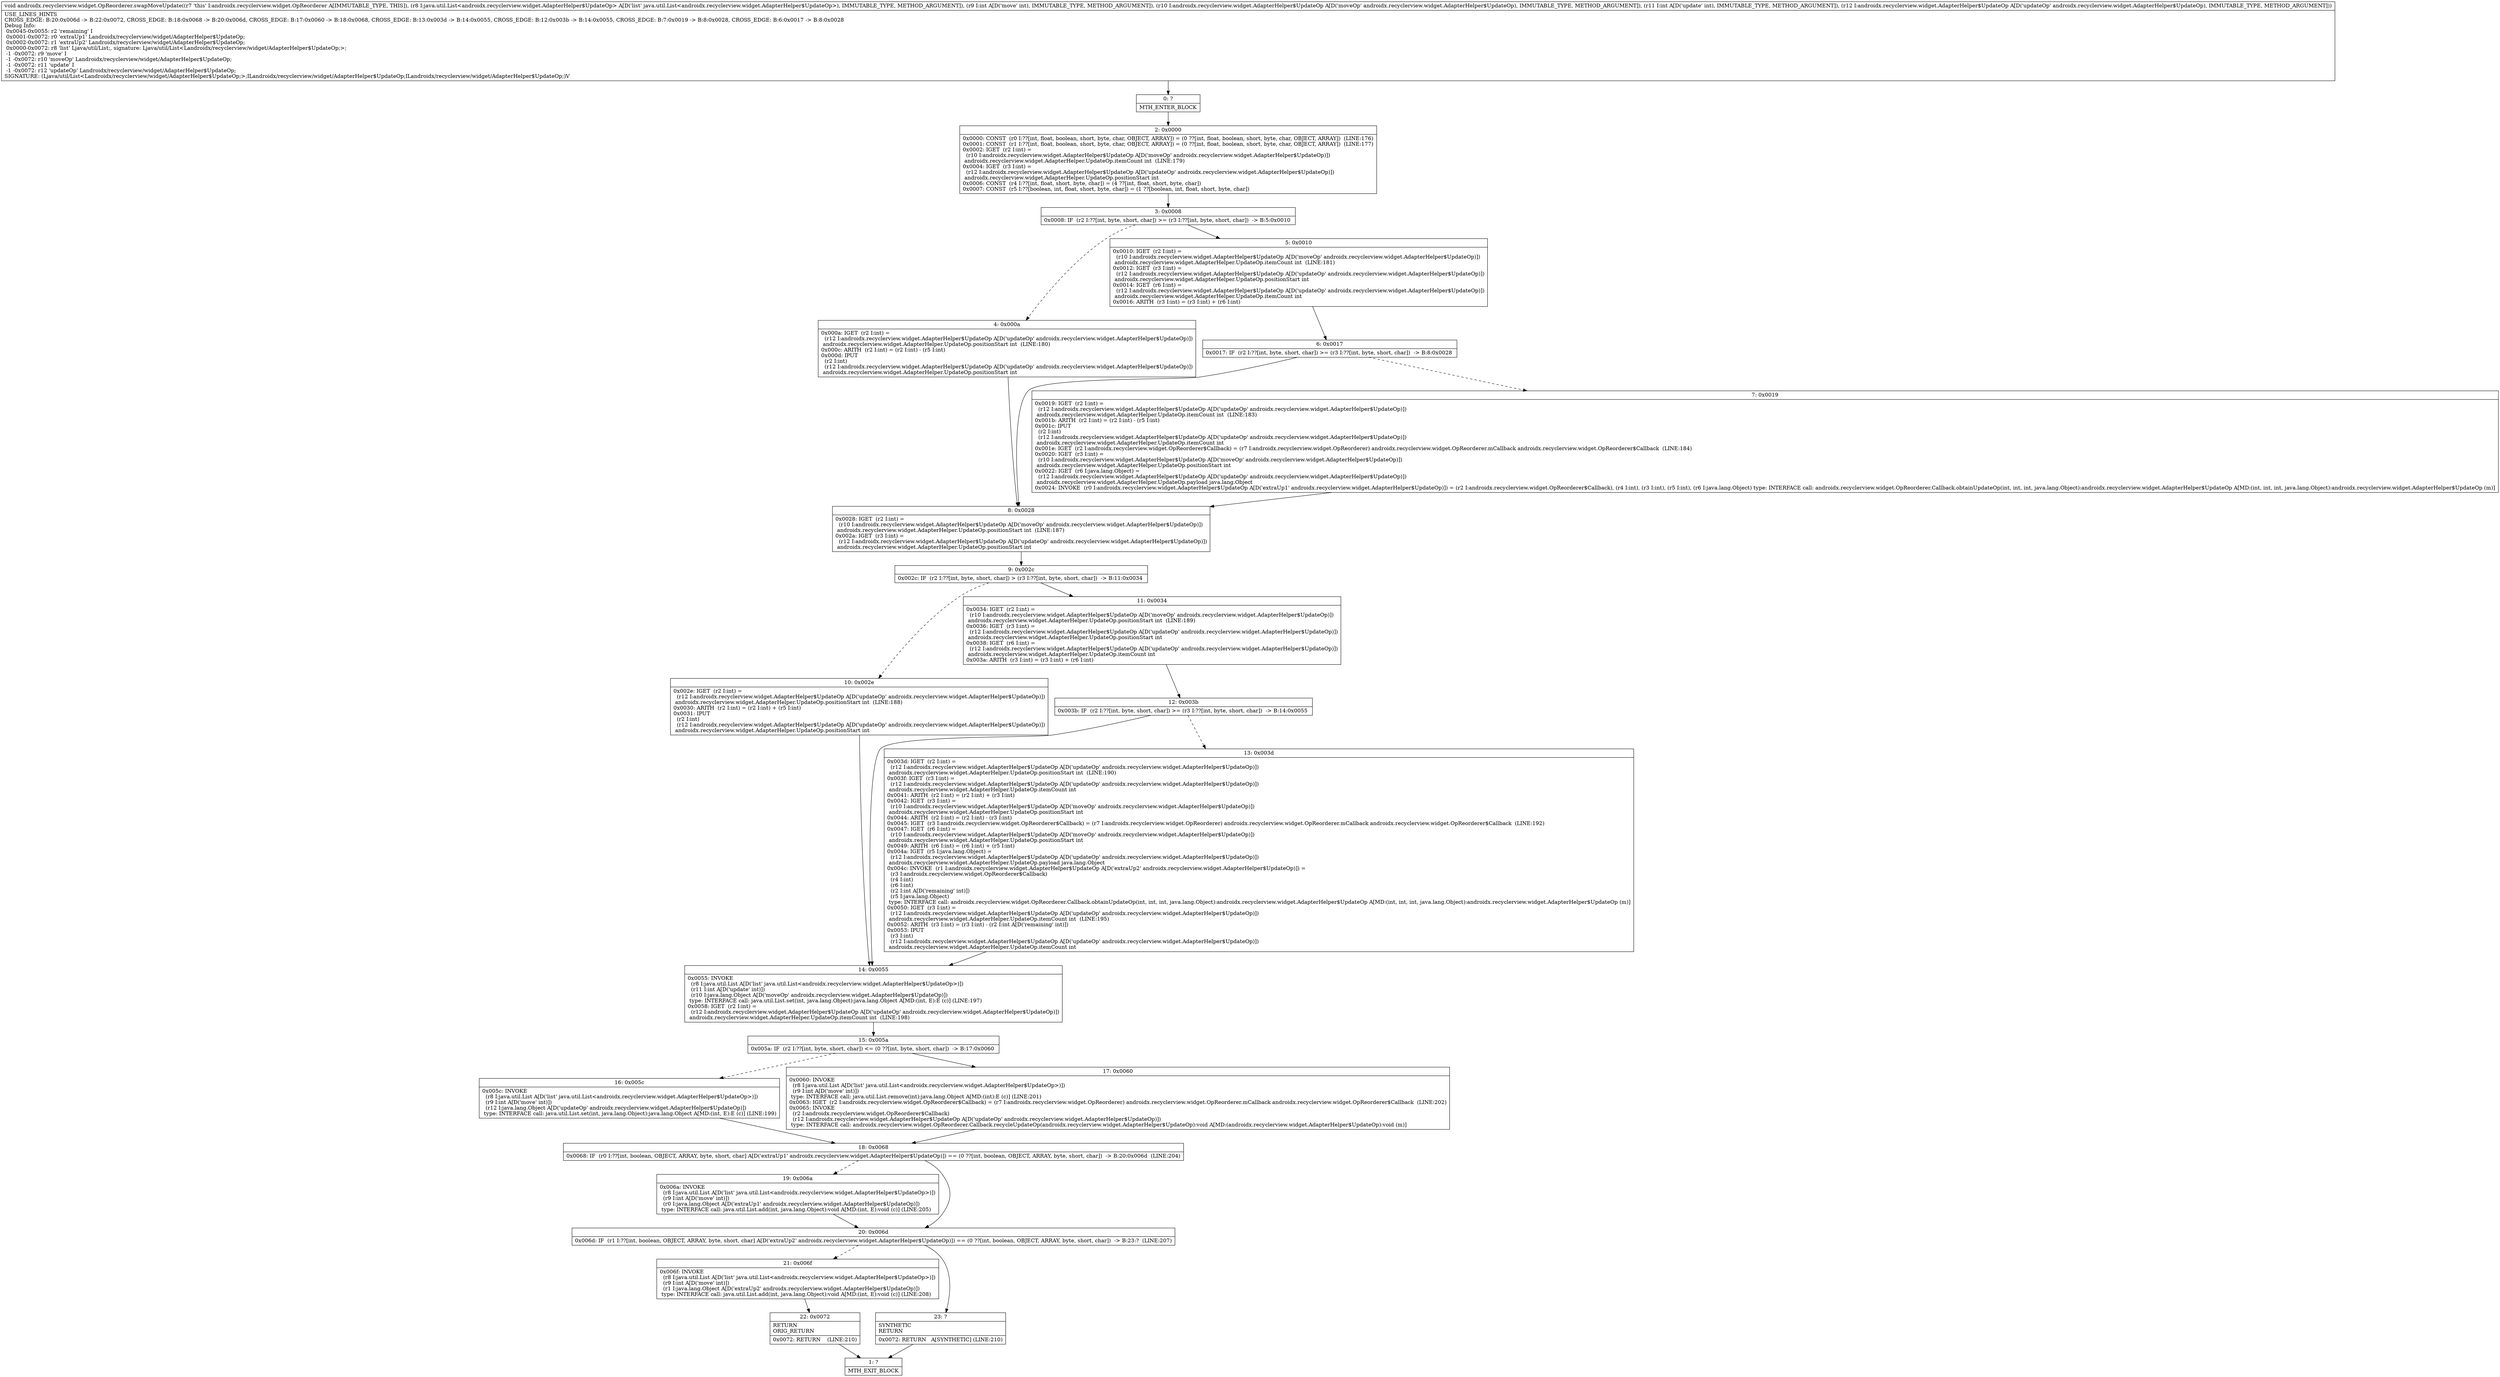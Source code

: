 digraph "CFG forandroidx.recyclerview.widget.OpReorderer.swapMoveUpdate(Ljava\/util\/List;ILandroidx\/recyclerview\/widget\/AdapterHelper$UpdateOp;ILandroidx\/recyclerview\/widget\/AdapterHelper$UpdateOp;)V" {
Node_0 [shape=record,label="{0\:\ ?|MTH_ENTER_BLOCK\l}"];
Node_2 [shape=record,label="{2\:\ 0x0000|0x0000: CONST  (r0 I:??[int, float, boolean, short, byte, char, OBJECT, ARRAY]) = (0 ??[int, float, boolean, short, byte, char, OBJECT, ARRAY])  (LINE:176)\l0x0001: CONST  (r1 I:??[int, float, boolean, short, byte, char, OBJECT, ARRAY]) = (0 ??[int, float, boolean, short, byte, char, OBJECT, ARRAY])  (LINE:177)\l0x0002: IGET  (r2 I:int) = \l  (r10 I:androidx.recyclerview.widget.AdapterHelper$UpdateOp A[D('moveOp' androidx.recyclerview.widget.AdapterHelper$UpdateOp)])\l androidx.recyclerview.widget.AdapterHelper.UpdateOp.itemCount int  (LINE:179)\l0x0004: IGET  (r3 I:int) = \l  (r12 I:androidx.recyclerview.widget.AdapterHelper$UpdateOp A[D('updateOp' androidx.recyclerview.widget.AdapterHelper$UpdateOp)])\l androidx.recyclerview.widget.AdapterHelper.UpdateOp.positionStart int \l0x0006: CONST  (r4 I:??[int, float, short, byte, char]) = (4 ??[int, float, short, byte, char]) \l0x0007: CONST  (r5 I:??[boolean, int, float, short, byte, char]) = (1 ??[boolean, int, float, short, byte, char]) \l}"];
Node_3 [shape=record,label="{3\:\ 0x0008|0x0008: IF  (r2 I:??[int, byte, short, char]) \>= (r3 I:??[int, byte, short, char])  \-\> B:5:0x0010 \l}"];
Node_4 [shape=record,label="{4\:\ 0x000a|0x000a: IGET  (r2 I:int) = \l  (r12 I:androidx.recyclerview.widget.AdapterHelper$UpdateOp A[D('updateOp' androidx.recyclerview.widget.AdapterHelper$UpdateOp)])\l androidx.recyclerview.widget.AdapterHelper.UpdateOp.positionStart int  (LINE:180)\l0x000c: ARITH  (r2 I:int) = (r2 I:int) \- (r5 I:int) \l0x000d: IPUT  \l  (r2 I:int)\l  (r12 I:androidx.recyclerview.widget.AdapterHelper$UpdateOp A[D('updateOp' androidx.recyclerview.widget.AdapterHelper$UpdateOp)])\l androidx.recyclerview.widget.AdapterHelper.UpdateOp.positionStart int \l}"];
Node_8 [shape=record,label="{8\:\ 0x0028|0x0028: IGET  (r2 I:int) = \l  (r10 I:androidx.recyclerview.widget.AdapterHelper$UpdateOp A[D('moveOp' androidx.recyclerview.widget.AdapterHelper$UpdateOp)])\l androidx.recyclerview.widget.AdapterHelper.UpdateOp.positionStart int  (LINE:187)\l0x002a: IGET  (r3 I:int) = \l  (r12 I:androidx.recyclerview.widget.AdapterHelper$UpdateOp A[D('updateOp' androidx.recyclerview.widget.AdapterHelper$UpdateOp)])\l androidx.recyclerview.widget.AdapterHelper.UpdateOp.positionStart int \l}"];
Node_9 [shape=record,label="{9\:\ 0x002c|0x002c: IF  (r2 I:??[int, byte, short, char]) \> (r3 I:??[int, byte, short, char])  \-\> B:11:0x0034 \l}"];
Node_10 [shape=record,label="{10\:\ 0x002e|0x002e: IGET  (r2 I:int) = \l  (r12 I:androidx.recyclerview.widget.AdapterHelper$UpdateOp A[D('updateOp' androidx.recyclerview.widget.AdapterHelper$UpdateOp)])\l androidx.recyclerview.widget.AdapterHelper.UpdateOp.positionStart int  (LINE:188)\l0x0030: ARITH  (r2 I:int) = (r2 I:int) + (r5 I:int) \l0x0031: IPUT  \l  (r2 I:int)\l  (r12 I:androidx.recyclerview.widget.AdapterHelper$UpdateOp A[D('updateOp' androidx.recyclerview.widget.AdapterHelper$UpdateOp)])\l androidx.recyclerview.widget.AdapterHelper.UpdateOp.positionStart int \l}"];
Node_14 [shape=record,label="{14\:\ 0x0055|0x0055: INVOKE  \l  (r8 I:java.util.List A[D('list' java.util.List\<androidx.recyclerview.widget.AdapterHelper$UpdateOp\>)])\l  (r11 I:int A[D('update' int)])\l  (r10 I:java.lang.Object A[D('moveOp' androidx.recyclerview.widget.AdapterHelper$UpdateOp)])\l type: INTERFACE call: java.util.List.set(int, java.lang.Object):java.lang.Object A[MD:(int, E):E (c)] (LINE:197)\l0x0058: IGET  (r2 I:int) = \l  (r12 I:androidx.recyclerview.widget.AdapterHelper$UpdateOp A[D('updateOp' androidx.recyclerview.widget.AdapterHelper$UpdateOp)])\l androidx.recyclerview.widget.AdapterHelper.UpdateOp.itemCount int  (LINE:198)\l}"];
Node_15 [shape=record,label="{15\:\ 0x005a|0x005a: IF  (r2 I:??[int, byte, short, char]) \<= (0 ??[int, byte, short, char])  \-\> B:17:0x0060 \l}"];
Node_16 [shape=record,label="{16\:\ 0x005c|0x005c: INVOKE  \l  (r8 I:java.util.List A[D('list' java.util.List\<androidx.recyclerview.widget.AdapterHelper$UpdateOp\>)])\l  (r9 I:int A[D('move' int)])\l  (r12 I:java.lang.Object A[D('updateOp' androidx.recyclerview.widget.AdapterHelper$UpdateOp)])\l type: INTERFACE call: java.util.List.set(int, java.lang.Object):java.lang.Object A[MD:(int, E):E (c)] (LINE:199)\l}"];
Node_18 [shape=record,label="{18\:\ 0x0068|0x0068: IF  (r0 I:??[int, boolean, OBJECT, ARRAY, byte, short, char] A[D('extraUp1' androidx.recyclerview.widget.AdapterHelper$UpdateOp)]) == (0 ??[int, boolean, OBJECT, ARRAY, byte, short, char])  \-\> B:20:0x006d  (LINE:204)\l}"];
Node_19 [shape=record,label="{19\:\ 0x006a|0x006a: INVOKE  \l  (r8 I:java.util.List A[D('list' java.util.List\<androidx.recyclerview.widget.AdapterHelper$UpdateOp\>)])\l  (r9 I:int A[D('move' int)])\l  (r0 I:java.lang.Object A[D('extraUp1' androidx.recyclerview.widget.AdapterHelper$UpdateOp)])\l type: INTERFACE call: java.util.List.add(int, java.lang.Object):void A[MD:(int, E):void (c)] (LINE:205)\l}"];
Node_20 [shape=record,label="{20\:\ 0x006d|0x006d: IF  (r1 I:??[int, boolean, OBJECT, ARRAY, byte, short, char] A[D('extraUp2' androidx.recyclerview.widget.AdapterHelper$UpdateOp)]) == (0 ??[int, boolean, OBJECT, ARRAY, byte, short, char])  \-\> B:23:?  (LINE:207)\l}"];
Node_21 [shape=record,label="{21\:\ 0x006f|0x006f: INVOKE  \l  (r8 I:java.util.List A[D('list' java.util.List\<androidx.recyclerview.widget.AdapterHelper$UpdateOp\>)])\l  (r9 I:int A[D('move' int)])\l  (r1 I:java.lang.Object A[D('extraUp2' androidx.recyclerview.widget.AdapterHelper$UpdateOp)])\l type: INTERFACE call: java.util.List.add(int, java.lang.Object):void A[MD:(int, E):void (c)] (LINE:208)\l}"];
Node_22 [shape=record,label="{22\:\ 0x0072|RETURN\lORIG_RETURN\l|0x0072: RETURN    (LINE:210)\l}"];
Node_1 [shape=record,label="{1\:\ ?|MTH_EXIT_BLOCK\l}"];
Node_23 [shape=record,label="{23\:\ ?|SYNTHETIC\lRETURN\l|0x0072: RETURN   A[SYNTHETIC] (LINE:210)\l}"];
Node_17 [shape=record,label="{17\:\ 0x0060|0x0060: INVOKE  \l  (r8 I:java.util.List A[D('list' java.util.List\<androidx.recyclerview.widget.AdapterHelper$UpdateOp\>)])\l  (r9 I:int A[D('move' int)])\l type: INTERFACE call: java.util.List.remove(int):java.lang.Object A[MD:(int):E (c)] (LINE:201)\l0x0063: IGET  (r2 I:androidx.recyclerview.widget.OpReorderer$Callback) = (r7 I:androidx.recyclerview.widget.OpReorderer) androidx.recyclerview.widget.OpReorderer.mCallback androidx.recyclerview.widget.OpReorderer$Callback  (LINE:202)\l0x0065: INVOKE  \l  (r2 I:androidx.recyclerview.widget.OpReorderer$Callback)\l  (r12 I:androidx.recyclerview.widget.AdapterHelper$UpdateOp A[D('updateOp' androidx.recyclerview.widget.AdapterHelper$UpdateOp)])\l type: INTERFACE call: androidx.recyclerview.widget.OpReorderer.Callback.recycleUpdateOp(androidx.recyclerview.widget.AdapterHelper$UpdateOp):void A[MD:(androidx.recyclerview.widget.AdapterHelper$UpdateOp):void (m)]\l}"];
Node_11 [shape=record,label="{11\:\ 0x0034|0x0034: IGET  (r2 I:int) = \l  (r10 I:androidx.recyclerview.widget.AdapterHelper$UpdateOp A[D('moveOp' androidx.recyclerview.widget.AdapterHelper$UpdateOp)])\l androidx.recyclerview.widget.AdapterHelper.UpdateOp.positionStart int  (LINE:189)\l0x0036: IGET  (r3 I:int) = \l  (r12 I:androidx.recyclerview.widget.AdapterHelper$UpdateOp A[D('updateOp' androidx.recyclerview.widget.AdapterHelper$UpdateOp)])\l androidx.recyclerview.widget.AdapterHelper.UpdateOp.positionStart int \l0x0038: IGET  (r6 I:int) = \l  (r12 I:androidx.recyclerview.widget.AdapterHelper$UpdateOp A[D('updateOp' androidx.recyclerview.widget.AdapterHelper$UpdateOp)])\l androidx.recyclerview.widget.AdapterHelper.UpdateOp.itemCount int \l0x003a: ARITH  (r3 I:int) = (r3 I:int) + (r6 I:int) \l}"];
Node_12 [shape=record,label="{12\:\ 0x003b|0x003b: IF  (r2 I:??[int, byte, short, char]) \>= (r3 I:??[int, byte, short, char])  \-\> B:14:0x0055 \l}"];
Node_13 [shape=record,label="{13\:\ 0x003d|0x003d: IGET  (r2 I:int) = \l  (r12 I:androidx.recyclerview.widget.AdapterHelper$UpdateOp A[D('updateOp' androidx.recyclerview.widget.AdapterHelper$UpdateOp)])\l androidx.recyclerview.widget.AdapterHelper.UpdateOp.positionStart int  (LINE:190)\l0x003f: IGET  (r3 I:int) = \l  (r12 I:androidx.recyclerview.widget.AdapterHelper$UpdateOp A[D('updateOp' androidx.recyclerview.widget.AdapterHelper$UpdateOp)])\l androidx.recyclerview.widget.AdapterHelper.UpdateOp.itemCount int \l0x0041: ARITH  (r2 I:int) = (r2 I:int) + (r3 I:int) \l0x0042: IGET  (r3 I:int) = \l  (r10 I:androidx.recyclerview.widget.AdapterHelper$UpdateOp A[D('moveOp' androidx.recyclerview.widget.AdapterHelper$UpdateOp)])\l androidx.recyclerview.widget.AdapterHelper.UpdateOp.positionStart int \l0x0044: ARITH  (r2 I:int) = (r2 I:int) \- (r3 I:int) \l0x0045: IGET  (r3 I:androidx.recyclerview.widget.OpReorderer$Callback) = (r7 I:androidx.recyclerview.widget.OpReorderer) androidx.recyclerview.widget.OpReorderer.mCallback androidx.recyclerview.widget.OpReorderer$Callback  (LINE:192)\l0x0047: IGET  (r6 I:int) = \l  (r10 I:androidx.recyclerview.widget.AdapterHelper$UpdateOp A[D('moveOp' androidx.recyclerview.widget.AdapterHelper$UpdateOp)])\l androidx.recyclerview.widget.AdapterHelper.UpdateOp.positionStart int \l0x0049: ARITH  (r6 I:int) = (r6 I:int) + (r5 I:int) \l0x004a: IGET  (r5 I:java.lang.Object) = \l  (r12 I:androidx.recyclerview.widget.AdapterHelper$UpdateOp A[D('updateOp' androidx.recyclerview.widget.AdapterHelper$UpdateOp)])\l androidx.recyclerview.widget.AdapterHelper.UpdateOp.payload java.lang.Object \l0x004c: INVOKE  (r1 I:androidx.recyclerview.widget.AdapterHelper$UpdateOp A[D('extraUp2' androidx.recyclerview.widget.AdapterHelper$UpdateOp)]) = \l  (r3 I:androidx.recyclerview.widget.OpReorderer$Callback)\l  (r4 I:int)\l  (r6 I:int)\l  (r2 I:int A[D('remaining' int)])\l  (r5 I:java.lang.Object)\l type: INTERFACE call: androidx.recyclerview.widget.OpReorderer.Callback.obtainUpdateOp(int, int, int, java.lang.Object):androidx.recyclerview.widget.AdapterHelper$UpdateOp A[MD:(int, int, int, java.lang.Object):androidx.recyclerview.widget.AdapterHelper$UpdateOp (m)]\l0x0050: IGET  (r3 I:int) = \l  (r12 I:androidx.recyclerview.widget.AdapterHelper$UpdateOp A[D('updateOp' androidx.recyclerview.widget.AdapterHelper$UpdateOp)])\l androidx.recyclerview.widget.AdapterHelper.UpdateOp.itemCount int  (LINE:195)\l0x0052: ARITH  (r3 I:int) = (r3 I:int) \- (r2 I:int A[D('remaining' int)]) \l0x0053: IPUT  \l  (r3 I:int)\l  (r12 I:androidx.recyclerview.widget.AdapterHelper$UpdateOp A[D('updateOp' androidx.recyclerview.widget.AdapterHelper$UpdateOp)])\l androidx.recyclerview.widget.AdapterHelper.UpdateOp.itemCount int \l}"];
Node_5 [shape=record,label="{5\:\ 0x0010|0x0010: IGET  (r2 I:int) = \l  (r10 I:androidx.recyclerview.widget.AdapterHelper$UpdateOp A[D('moveOp' androidx.recyclerview.widget.AdapterHelper$UpdateOp)])\l androidx.recyclerview.widget.AdapterHelper.UpdateOp.itemCount int  (LINE:181)\l0x0012: IGET  (r3 I:int) = \l  (r12 I:androidx.recyclerview.widget.AdapterHelper$UpdateOp A[D('updateOp' androidx.recyclerview.widget.AdapterHelper$UpdateOp)])\l androidx.recyclerview.widget.AdapterHelper.UpdateOp.positionStart int \l0x0014: IGET  (r6 I:int) = \l  (r12 I:androidx.recyclerview.widget.AdapterHelper$UpdateOp A[D('updateOp' androidx.recyclerview.widget.AdapterHelper$UpdateOp)])\l androidx.recyclerview.widget.AdapterHelper.UpdateOp.itemCount int \l0x0016: ARITH  (r3 I:int) = (r3 I:int) + (r6 I:int) \l}"];
Node_6 [shape=record,label="{6\:\ 0x0017|0x0017: IF  (r2 I:??[int, byte, short, char]) \>= (r3 I:??[int, byte, short, char])  \-\> B:8:0x0028 \l}"];
Node_7 [shape=record,label="{7\:\ 0x0019|0x0019: IGET  (r2 I:int) = \l  (r12 I:androidx.recyclerview.widget.AdapterHelper$UpdateOp A[D('updateOp' androidx.recyclerview.widget.AdapterHelper$UpdateOp)])\l androidx.recyclerview.widget.AdapterHelper.UpdateOp.itemCount int  (LINE:183)\l0x001b: ARITH  (r2 I:int) = (r2 I:int) \- (r5 I:int) \l0x001c: IPUT  \l  (r2 I:int)\l  (r12 I:androidx.recyclerview.widget.AdapterHelper$UpdateOp A[D('updateOp' androidx.recyclerview.widget.AdapterHelper$UpdateOp)])\l androidx.recyclerview.widget.AdapterHelper.UpdateOp.itemCount int \l0x001e: IGET  (r2 I:androidx.recyclerview.widget.OpReorderer$Callback) = (r7 I:androidx.recyclerview.widget.OpReorderer) androidx.recyclerview.widget.OpReorderer.mCallback androidx.recyclerview.widget.OpReorderer$Callback  (LINE:184)\l0x0020: IGET  (r3 I:int) = \l  (r10 I:androidx.recyclerview.widget.AdapterHelper$UpdateOp A[D('moveOp' androidx.recyclerview.widget.AdapterHelper$UpdateOp)])\l androidx.recyclerview.widget.AdapterHelper.UpdateOp.positionStart int \l0x0022: IGET  (r6 I:java.lang.Object) = \l  (r12 I:androidx.recyclerview.widget.AdapterHelper$UpdateOp A[D('updateOp' androidx.recyclerview.widget.AdapterHelper$UpdateOp)])\l androidx.recyclerview.widget.AdapterHelper.UpdateOp.payload java.lang.Object \l0x0024: INVOKE  (r0 I:androidx.recyclerview.widget.AdapterHelper$UpdateOp A[D('extraUp1' androidx.recyclerview.widget.AdapterHelper$UpdateOp)]) = (r2 I:androidx.recyclerview.widget.OpReorderer$Callback), (r4 I:int), (r3 I:int), (r5 I:int), (r6 I:java.lang.Object) type: INTERFACE call: androidx.recyclerview.widget.OpReorderer.Callback.obtainUpdateOp(int, int, int, java.lang.Object):androidx.recyclerview.widget.AdapterHelper$UpdateOp A[MD:(int, int, int, java.lang.Object):androidx.recyclerview.widget.AdapterHelper$UpdateOp (m)]\l}"];
MethodNode[shape=record,label="{void androidx.recyclerview.widget.OpReorderer.swapMoveUpdate((r7 'this' I:androidx.recyclerview.widget.OpReorderer A[IMMUTABLE_TYPE, THIS]), (r8 I:java.util.List\<androidx.recyclerview.widget.AdapterHelper$UpdateOp\> A[D('list' java.util.List\<androidx.recyclerview.widget.AdapterHelper$UpdateOp\>), IMMUTABLE_TYPE, METHOD_ARGUMENT]), (r9 I:int A[D('move' int), IMMUTABLE_TYPE, METHOD_ARGUMENT]), (r10 I:androidx.recyclerview.widget.AdapterHelper$UpdateOp A[D('moveOp' androidx.recyclerview.widget.AdapterHelper$UpdateOp), IMMUTABLE_TYPE, METHOD_ARGUMENT]), (r11 I:int A[D('update' int), IMMUTABLE_TYPE, METHOD_ARGUMENT]), (r12 I:androidx.recyclerview.widget.AdapterHelper$UpdateOp A[D('updateOp' androidx.recyclerview.widget.AdapterHelper$UpdateOp), IMMUTABLE_TYPE, METHOD_ARGUMENT]))  | USE_LINES_HINTS\lCROSS_EDGE: B:20:0x006d \-\> B:22:0x0072, CROSS_EDGE: B:18:0x0068 \-\> B:20:0x006d, CROSS_EDGE: B:17:0x0060 \-\> B:18:0x0068, CROSS_EDGE: B:13:0x003d \-\> B:14:0x0055, CROSS_EDGE: B:12:0x003b \-\> B:14:0x0055, CROSS_EDGE: B:7:0x0019 \-\> B:8:0x0028, CROSS_EDGE: B:6:0x0017 \-\> B:8:0x0028\lDebug Info:\l  0x0045\-0x0055: r2 'remaining' I\l  0x0001\-0x0072: r0 'extraUp1' Landroidx\/recyclerview\/widget\/AdapterHelper$UpdateOp;\l  0x0002\-0x0072: r1 'extraUp2' Landroidx\/recyclerview\/widget\/AdapterHelper$UpdateOp;\l  0x0000\-0x0072: r8 'list' Ljava\/util\/List;, signature: Ljava\/util\/List\<Landroidx\/recyclerview\/widget\/AdapterHelper$UpdateOp;\>;\l  \-1 \-0x0072: r9 'move' I\l  \-1 \-0x0072: r10 'moveOp' Landroidx\/recyclerview\/widget\/AdapterHelper$UpdateOp;\l  \-1 \-0x0072: r11 'update' I\l  \-1 \-0x0072: r12 'updateOp' Landroidx\/recyclerview\/widget\/AdapterHelper$UpdateOp;\lSIGNATURE: (Ljava\/util\/List\<Landroidx\/recyclerview\/widget\/AdapterHelper$UpdateOp;\>;ILandroidx\/recyclerview\/widget\/AdapterHelper$UpdateOp;ILandroidx\/recyclerview\/widget\/AdapterHelper$UpdateOp;)V\l}"];
MethodNode -> Node_0;Node_0 -> Node_2;
Node_2 -> Node_3;
Node_3 -> Node_4[style=dashed];
Node_3 -> Node_5;
Node_4 -> Node_8;
Node_8 -> Node_9;
Node_9 -> Node_10[style=dashed];
Node_9 -> Node_11;
Node_10 -> Node_14;
Node_14 -> Node_15;
Node_15 -> Node_16[style=dashed];
Node_15 -> Node_17;
Node_16 -> Node_18;
Node_18 -> Node_19[style=dashed];
Node_18 -> Node_20;
Node_19 -> Node_20;
Node_20 -> Node_21[style=dashed];
Node_20 -> Node_23;
Node_21 -> Node_22;
Node_22 -> Node_1;
Node_23 -> Node_1;
Node_17 -> Node_18;
Node_11 -> Node_12;
Node_12 -> Node_13[style=dashed];
Node_12 -> Node_14;
Node_13 -> Node_14;
Node_5 -> Node_6;
Node_6 -> Node_7[style=dashed];
Node_6 -> Node_8;
Node_7 -> Node_8;
}

